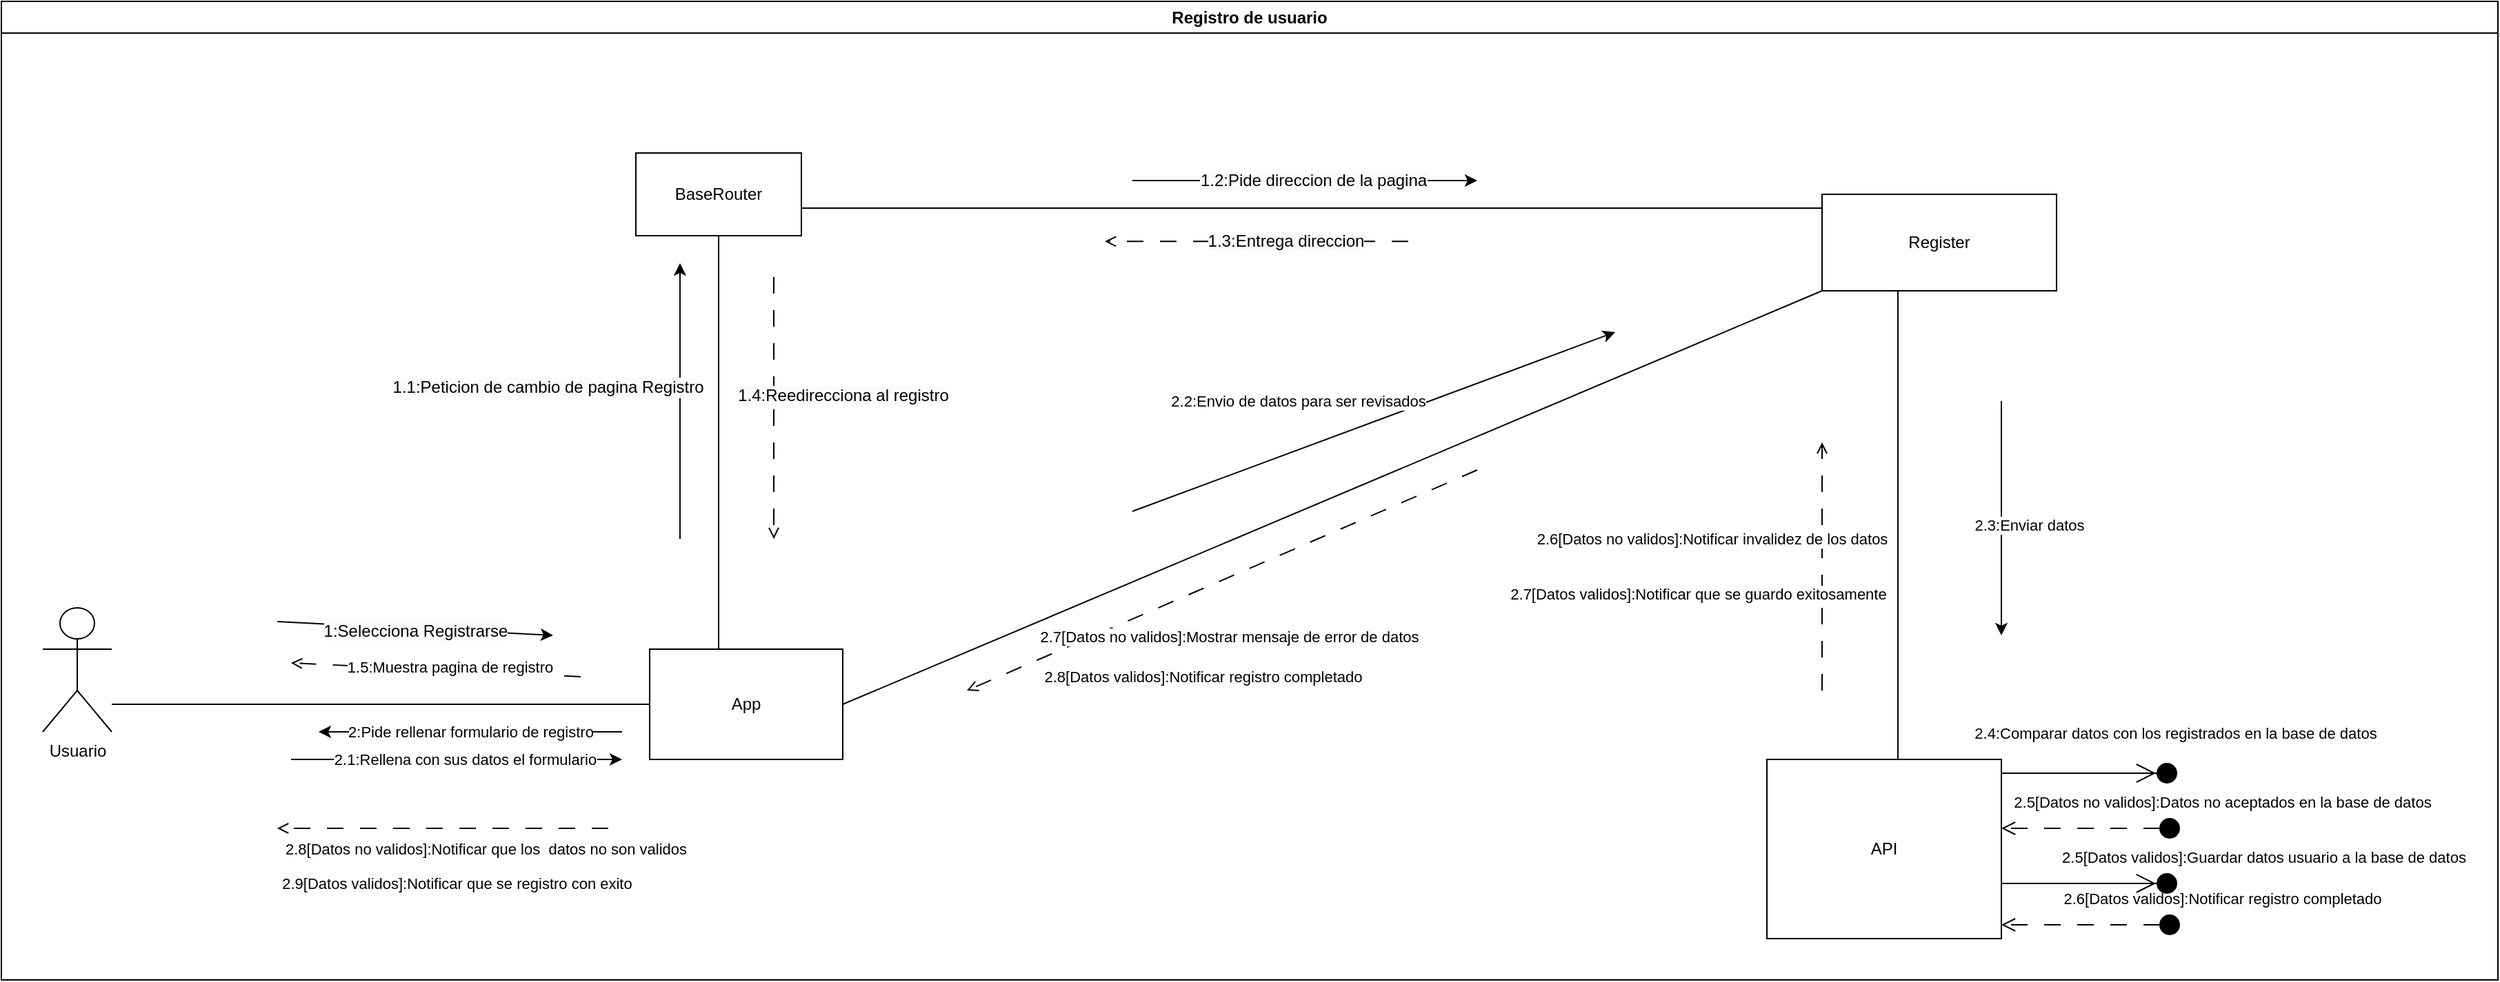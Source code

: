 <mxfile version="24.7.17">
  <diagram name="Página-1" id="HpcF04neRlfk61U_BmMo">
    <mxGraphModel dx="1600" dy="924" grid="1" gridSize="10" guides="1" tooltips="1" connect="1" arrows="1" fold="1" page="1" pageScale="1" pageWidth="827" pageHeight="1169" math="0" shadow="0">
      <root>
        <mxCell id="0" />
        <mxCell id="1" parent="0" />
        <mxCell id="HlTpHQT_LpQZvoVh_AyP-1" value="Registro de usuario" style="swimlane;whiteSpace=wrap;html=1;" vertex="1" parent="1">
          <mxGeometry x="24" y="50" width="1810" height="710" as="geometry" />
        </mxCell>
        <mxCell id="HlTpHQT_LpQZvoVh_AyP-2" style="edgeStyle=orthogonalEdgeStyle;rounded=0;orthogonalLoop=1;jettySize=auto;html=1;entryX=0;entryY=0.5;entryDx=0;entryDy=0;endArrow=none;endFill=0;" edge="1" parent="HlTpHQT_LpQZvoVh_AyP-1" source="HlTpHQT_LpQZvoVh_AyP-3" target="HlTpHQT_LpQZvoVh_AyP-7">
          <mxGeometry relative="1" as="geometry">
            <Array as="points">
              <mxPoint x="170" y="510" />
              <mxPoint x="170" y="510" />
            </Array>
          </mxGeometry>
        </mxCell>
        <mxCell id="HlTpHQT_LpQZvoVh_AyP-3" value="Usuario" style="shape=umlActor;verticalLabelPosition=bottom;verticalAlign=top;html=1;outlineConnect=0;" vertex="1" parent="HlTpHQT_LpQZvoVh_AyP-1">
          <mxGeometry x="30" y="440" width="50" height="90" as="geometry" />
        </mxCell>
        <mxCell id="HlTpHQT_LpQZvoVh_AyP-4" style="edgeStyle=orthogonalEdgeStyle;rounded=0;orthogonalLoop=1;jettySize=auto;html=1;endArrow=none;endFill=0;" edge="1" parent="HlTpHQT_LpQZvoVh_AyP-1" source="HlTpHQT_LpQZvoVh_AyP-5" target="HlTpHQT_LpQZvoVh_AyP-10">
          <mxGeometry relative="1" as="geometry">
            <Array as="points">
              <mxPoint x="850" y="150" />
              <mxPoint x="850" y="150" />
            </Array>
          </mxGeometry>
        </mxCell>
        <mxCell id="HlTpHQT_LpQZvoVh_AyP-5" value="BaseRouter" style="rounded=0;whiteSpace=wrap;html=1;" vertex="1" parent="HlTpHQT_LpQZvoVh_AyP-1">
          <mxGeometry x="460" y="110" width="120" height="60" as="geometry" />
        </mxCell>
        <mxCell id="HlTpHQT_LpQZvoVh_AyP-6" style="edgeStyle=orthogonalEdgeStyle;rounded=0;orthogonalLoop=1;jettySize=auto;html=1;endArrow=none;endFill=0;" edge="1" parent="HlTpHQT_LpQZvoVh_AyP-1" source="HlTpHQT_LpQZvoVh_AyP-7" target="HlTpHQT_LpQZvoVh_AyP-5">
          <mxGeometry relative="1" as="geometry">
            <Array as="points">
              <mxPoint x="520" y="360" />
              <mxPoint x="520" y="360" />
            </Array>
          </mxGeometry>
        </mxCell>
        <mxCell id="HlTpHQT_LpQZvoVh_AyP-7" value="App" style="rounded=0;whiteSpace=wrap;html=1;" vertex="1" parent="HlTpHQT_LpQZvoVh_AyP-1">
          <mxGeometry x="470" y="470" width="140" height="80" as="geometry" />
        </mxCell>
        <mxCell id="HlTpHQT_LpQZvoVh_AyP-8" value="API" style="rounded=0;whiteSpace=wrap;html=1;" vertex="1" parent="HlTpHQT_LpQZvoVh_AyP-1">
          <mxGeometry x="1280" y="550" width="170" height="130" as="geometry" />
        </mxCell>
        <mxCell id="HlTpHQT_LpQZvoVh_AyP-9" style="edgeStyle=orthogonalEdgeStyle;rounded=0;orthogonalLoop=1;jettySize=auto;html=1;endArrow=none;endFill=0;" edge="1" parent="HlTpHQT_LpQZvoVh_AyP-1" source="HlTpHQT_LpQZvoVh_AyP-10" target="HlTpHQT_LpQZvoVh_AyP-8">
          <mxGeometry relative="1" as="geometry">
            <Array as="points">
              <mxPoint x="1375" y="420" />
              <mxPoint x="1375" y="420" />
            </Array>
          </mxGeometry>
        </mxCell>
        <mxCell id="HlTpHQT_LpQZvoVh_AyP-10" value="Register" style="rounded=0;whiteSpace=wrap;html=1;" vertex="1" parent="HlTpHQT_LpQZvoVh_AyP-1">
          <mxGeometry x="1320" y="140" width="170" height="70" as="geometry" />
        </mxCell>
        <mxCell id="HlTpHQT_LpQZvoVh_AyP-11" value="" style="endArrow=classic;html=1;rounded=0;" edge="1" parent="HlTpHQT_LpQZvoVh_AyP-1">
          <mxGeometry width="50" height="50" relative="1" as="geometry">
            <mxPoint x="200" y="450" as="sourcePoint" />
            <mxPoint x="400" y="460" as="targetPoint" />
          </mxGeometry>
        </mxCell>
        <mxCell id="HlTpHQT_LpQZvoVh_AyP-12" value="&lt;span style=&quot;font-size: 12px; background-color: rgb(251, 251, 251);&quot;&gt;1:Selecciona Registrarse&lt;/span&gt;" style="edgeLabel;html=1;align=center;verticalAlign=middle;resizable=0;points=[];" vertex="1" connectable="0" parent="HlTpHQT_LpQZvoVh_AyP-11">
          <mxGeometry x="-0.107" y="-2" relative="1" as="geometry">
            <mxPoint x="10" as="offset" />
          </mxGeometry>
        </mxCell>
        <mxCell id="HlTpHQT_LpQZvoVh_AyP-13" value="" style="endArrow=open;html=1;rounded=0;endFill=0;dashed=1;dashPattern=12 12;" edge="1" parent="HlTpHQT_LpQZvoVh_AyP-1">
          <mxGeometry width="50" height="50" relative="1" as="geometry">
            <mxPoint x="420" y="490" as="sourcePoint" />
            <mxPoint x="210" y="480" as="targetPoint" />
          </mxGeometry>
        </mxCell>
        <mxCell id="HlTpHQT_LpQZvoVh_AyP-14" value="1.5:Muestra pagina de registro" style="edgeLabel;html=1;align=center;verticalAlign=middle;resizable=0;points=[];" vertex="1" connectable="0" parent="HlTpHQT_LpQZvoVh_AyP-13">
          <mxGeometry x="-0.083" y="-3" relative="1" as="geometry">
            <mxPoint x="1" as="offset" />
          </mxGeometry>
        </mxCell>
        <mxCell id="HlTpHQT_LpQZvoVh_AyP-15" value="" style="endArrow=classic;html=1;rounded=0;" edge="1" parent="HlTpHQT_LpQZvoVh_AyP-1">
          <mxGeometry width="50" height="50" relative="1" as="geometry">
            <mxPoint x="492" y="390" as="sourcePoint" />
            <mxPoint x="492" y="190" as="targetPoint" />
          </mxGeometry>
        </mxCell>
        <mxCell id="HlTpHQT_LpQZvoVh_AyP-16" value="&lt;span style=&quot;font-size: 12px; background-color: rgb(251, 251, 251);&quot;&gt;1.1:Peticion de cambio de pagina Registro&lt;/span&gt;" style="edgeLabel;html=1;align=center;verticalAlign=middle;resizable=0;points=[];" vertex="1" connectable="0" parent="HlTpHQT_LpQZvoVh_AyP-15">
          <mxGeometry x="0.001" y="2" relative="1" as="geometry">
            <mxPoint x="-94" y="-10" as="offset" />
          </mxGeometry>
        </mxCell>
        <mxCell id="HlTpHQT_LpQZvoVh_AyP-17" value="" style="endArrow=open;html=1;rounded=0;endFill=0;dashed=1;dashPattern=12 12;" edge="1" parent="HlTpHQT_LpQZvoVh_AyP-1">
          <mxGeometry width="50" height="50" relative="1" as="geometry">
            <mxPoint x="560" y="200" as="sourcePoint" />
            <mxPoint x="560" y="390" as="targetPoint" />
          </mxGeometry>
        </mxCell>
        <mxCell id="HlTpHQT_LpQZvoVh_AyP-18" value="&lt;span style=&quot;font-size: 12px; background-color: rgb(251, 251, 251);&quot;&gt;1.4:Reedirecciona al registro&lt;/span&gt;" style="edgeLabel;html=1;align=center;verticalAlign=middle;resizable=0;points=[];" vertex="1" connectable="0" parent="HlTpHQT_LpQZvoVh_AyP-17">
          <mxGeometry x="-0.085" y="-4" relative="1" as="geometry">
            <mxPoint x="54" y="-1" as="offset" />
          </mxGeometry>
        </mxCell>
        <mxCell id="HlTpHQT_LpQZvoVh_AyP-19" value="" style="endArrow=classic;html=1;rounded=0;" edge="1" parent="HlTpHQT_LpQZvoVh_AyP-1">
          <mxGeometry width="50" height="50" relative="1" as="geometry">
            <mxPoint x="820" y="130" as="sourcePoint" />
            <mxPoint x="1070" y="130" as="targetPoint" />
          </mxGeometry>
        </mxCell>
        <mxCell id="HlTpHQT_LpQZvoVh_AyP-20" value="&lt;span style=&quot;font-size: 12px; background-color: rgb(251, 251, 251);&quot;&gt;1.2:Pide direccion de la pagina&lt;/span&gt;" style="edgeLabel;html=1;align=center;verticalAlign=middle;resizable=0;points=[];" vertex="1" connectable="0" parent="HlTpHQT_LpQZvoVh_AyP-19">
          <mxGeometry x="0.563" y="-2" relative="1" as="geometry">
            <mxPoint x="-65" y="-2" as="offset" />
          </mxGeometry>
        </mxCell>
        <mxCell id="HlTpHQT_LpQZvoVh_AyP-21" value="" style="endArrow=classic;html=1;rounded=0;" edge="1" parent="HlTpHQT_LpQZvoVh_AyP-1">
          <mxGeometry width="50" height="50" relative="1" as="geometry">
            <mxPoint x="1450" y="290" as="sourcePoint" />
            <mxPoint x="1450" y="460" as="targetPoint" />
            <Array as="points" />
          </mxGeometry>
        </mxCell>
        <mxCell id="HlTpHQT_LpQZvoVh_AyP-22" value="2.3:Enviar datos" style="edgeLabel;html=1;align=center;verticalAlign=middle;resizable=0;points=[];" vertex="1" connectable="0" parent="HlTpHQT_LpQZvoVh_AyP-21">
          <mxGeometry x="0.174" y="2" relative="1" as="geometry">
            <mxPoint x="18" y="-10" as="offset" />
          </mxGeometry>
        </mxCell>
        <mxCell id="HlTpHQT_LpQZvoVh_AyP-23" value="" style="endArrow=open;html=1;rounded=0;endFill=0;dashed=1;dashPattern=12 12;" edge="1" parent="HlTpHQT_LpQZvoVh_AyP-1">
          <mxGeometry width="50" height="50" relative="1" as="geometry">
            <mxPoint x="1320" y="500" as="sourcePoint" />
            <mxPoint x="1320" y="320" as="targetPoint" />
          </mxGeometry>
        </mxCell>
        <mxCell id="HlTpHQT_LpQZvoVh_AyP-24" value="2.6[Datos no validos]:Notificar invalidez de los datos" style="edgeLabel;html=1;align=center;verticalAlign=middle;resizable=0;points=[];" vertex="1" connectable="0" parent="HlTpHQT_LpQZvoVh_AyP-23">
          <mxGeometry x="0.335" relative="1" as="geometry">
            <mxPoint x="-80" y="10" as="offset" />
          </mxGeometry>
        </mxCell>
        <mxCell id="HlTpHQT_LpQZvoVh_AyP-25" value="2.7[Datos validos]:Notificar que se guardo exitosamente" style="edgeLabel;html=1;align=center;verticalAlign=middle;resizable=0;points=[];" vertex="1" connectable="0" parent="HlTpHQT_LpQZvoVh_AyP-23">
          <mxGeometry x="-0.407" y="3" relative="1" as="geometry">
            <mxPoint x="-87" y="-17" as="offset" />
          </mxGeometry>
        </mxCell>
        <mxCell id="HlTpHQT_LpQZvoVh_AyP-26" value="" style="endArrow=open;html=1;rounded=0;endFill=0;dashed=1;dashPattern=12 12;" edge="1" parent="HlTpHQT_LpQZvoVh_AyP-1">
          <mxGeometry width="50" height="50" relative="1" as="geometry">
            <mxPoint x="1020" y="174.17" as="sourcePoint" />
            <mxPoint x="800" y="174.17" as="targetPoint" />
          </mxGeometry>
        </mxCell>
        <mxCell id="HlTpHQT_LpQZvoVh_AyP-27" value="&lt;span style=&quot;font-size: 12px; background-color: rgb(251, 251, 251);&quot;&gt;1.3:Entrega direccion&lt;/span&gt;" style="edgeLabel;html=1;align=center;verticalAlign=middle;resizable=0;points=[];" vertex="1" connectable="0" parent="HlTpHQT_LpQZvoVh_AyP-26">
          <mxGeometry x="0.103" y="-5" relative="1" as="geometry">
            <mxPoint x="32" y="5" as="offset" />
          </mxGeometry>
        </mxCell>
        <mxCell id="HlTpHQT_LpQZvoVh_AyP-28" value="" style="endArrow=none;html=1;rounded=0;entryX=0;entryY=1;entryDx=0;entryDy=0;exitX=1;exitY=0.5;exitDx=0;exitDy=0;endFill=0;" edge="1" parent="HlTpHQT_LpQZvoVh_AyP-1" source="HlTpHQT_LpQZvoVh_AyP-7" target="HlTpHQT_LpQZvoVh_AyP-10">
          <mxGeometry width="50" height="50" relative="1" as="geometry">
            <mxPoint x="650" y="450" as="sourcePoint" />
            <mxPoint x="830" y="340" as="targetPoint" />
          </mxGeometry>
        </mxCell>
        <mxCell id="HlTpHQT_LpQZvoVh_AyP-29" value="" style="endArrow=classic;html=1;rounded=0;" edge="1" parent="HlTpHQT_LpQZvoVh_AyP-1">
          <mxGeometry width="50" height="50" relative="1" as="geometry">
            <mxPoint x="820" y="370" as="sourcePoint" />
            <mxPoint x="1170" y="240" as="targetPoint" />
          </mxGeometry>
        </mxCell>
        <mxCell id="HlTpHQT_LpQZvoVh_AyP-30" value="2.2:Envio de datos para ser revisados" style="edgeLabel;html=1;align=center;verticalAlign=middle;resizable=0;points=[];" vertex="1" connectable="0" parent="HlTpHQT_LpQZvoVh_AyP-29">
          <mxGeometry x="-0.211" y="3" relative="1" as="geometry">
            <mxPoint x="-17" y="-26" as="offset" />
          </mxGeometry>
        </mxCell>
        <mxCell id="HlTpHQT_LpQZvoVh_AyP-31" value="" style="endArrow=open;html=1;rounded=0;endFill=0;dashed=1;dashPattern=12 12;" edge="1" parent="HlTpHQT_LpQZvoVh_AyP-1">
          <mxGeometry width="50" height="50" relative="1" as="geometry">
            <mxPoint x="1070" y="340" as="sourcePoint" />
            <mxPoint x="700" y="500" as="targetPoint" />
          </mxGeometry>
        </mxCell>
        <mxCell id="HlTpHQT_LpQZvoVh_AyP-32" value="2.7[Datos no validos]:Mostrar mensaje de error de datos" style="edgeLabel;html=1;align=center;verticalAlign=middle;resizable=0;points=[];" vertex="1" connectable="0" parent="HlTpHQT_LpQZvoVh_AyP-31">
          <mxGeometry x="0.426" y="-4" relative="1" as="geometry">
            <mxPoint x="85" y="10" as="offset" />
          </mxGeometry>
        </mxCell>
        <mxCell id="HlTpHQT_LpQZvoVh_AyP-33" value="2.8[Datos validos]:Notificar registro completado" style="edgeLabel;html=1;align=center;verticalAlign=middle;resizable=0;points=[];" vertex="1" connectable="0" parent="HlTpHQT_LpQZvoVh_AyP-31">
          <mxGeometry x="0.734" y="-1" relative="1" as="geometry">
            <mxPoint x="122" y="12" as="offset" />
          </mxGeometry>
        </mxCell>
        <mxCell id="HlTpHQT_LpQZvoVh_AyP-34" value="" style="endArrow=classic;html=1;rounded=0;" edge="1" parent="HlTpHQT_LpQZvoVh_AyP-1">
          <mxGeometry width="50" height="50" relative="1" as="geometry">
            <mxPoint x="450" y="530" as="sourcePoint" />
            <mxPoint x="230" y="530" as="targetPoint" />
          </mxGeometry>
        </mxCell>
        <mxCell id="HlTpHQT_LpQZvoVh_AyP-35" value="2:Pide rellenar formulario de registro" style="edgeLabel;html=1;align=center;verticalAlign=middle;resizable=0;points=[];" vertex="1" connectable="0" parent="HlTpHQT_LpQZvoVh_AyP-34">
          <mxGeometry x="-0.645" relative="1" as="geometry">
            <mxPoint x="-71" as="offset" />
          </mxGeometry>
        </mxCell>
        <mxCell id="HlTpHQT_LpQZvoVh_AyP-36" value="" style="endArrow=classic;html=1;rounded=0;" edge="1" parent="HlTpHQT_LpQZvoVh_AyP-1">
          <mxGeometry width="50" height="50" relative="1" as="geometry">
            <mxPoint x="210" y="550" as="sourcePoint" />
            <mxPoint x="450" y="550" as="targetPoint" />
          </mxGeometry>
        </mxCell>
        <mxCell id="HlTpHQT_LpQZvoVh_AyP-37" value="2.1:Rellena con sus datos el formulario" style="edgeLabel;html=1;align=center;verticalAlign=middle;resizable=0;points=[];" vertex="1" connectable="0" parent="HlTpHQT_LpQZvoVh_AyP-36">
          <mxGeometry x="0.525" relative="1" as="geometry">
            <mxPoint x="-57" as="offset" />
          </mxGeometry>
        </mxCell>
        <mxCell id="HlTpHQT_LpQZvoVh_AyP-38" value="" style="endArrow=open;html=1;rounded=0;endFill=0;dashed=1;dashPattern=12 12;" edge="1" parent="HlTpHQT_LpQZvoVh_AyP-1">
          <mxGeometry width="50" height="50" relative="1" as="geometry">
            <mxPoint x="440" y="600" as="sourcePoint" />
            <mxPoint x="200" y="600" as="targetPoint" />
          </mxGeometry>
        </mxCell>
        <mxCell id="HlTpHQT_LpQZvoVh_AyP-39" value="2.8[Datos no validos]:Notificar que los&amp;nbsp; datos no son validos" style="edgeLabel;html=1;align=center;verticalAlign=middle;resizable=0;points=[];" vertex="1" connectable="0" parent="HlTpHQT_LpQZvoVh_AyP-38">
          <mxGeometry x="0.487" y="-5" relative="1" as="geometry">
            <mxPoint x="89" y="20" as="offset" />
          </mxGeometry>
        </mxCell>
        <mxCell id="HlTpHQT_LpQZvoVh_AyP-40" value="2.9[Datos validos]:Notificar que se registro con exito" style="edgeLabel;html=1;align=center;verticalAlign=middle;resizable=0;points=[];" vertex="1" connectable="0" parent="HlTpHQT_LpQZvoVh_AyP-38">
          <mxGeometry x="-0.251" y="-3" relative="1" as="geometry">
            <mxPoint x="-20" y="43" as="offset" />
          </mxGeometry>
        </mxCell>
        <mxCell id="HlTpHQT_LpQZvoVh_AyP-41" value="2.5[Datos no validos]:Datos no aceptados en la base de datos" style="html=1;verticalAlign=bottom;startArrow=circle;startFill=1;endArrow=open;startSize=6;endSize=8;curved=0;rounded=0;dashed=1;dashPattern=12 12;entryX=1;entryY=0;entryDx=0;entryDy=5;entryPerimeter=0;" edge="1" parent="HlTpHQT_LpQZvoVh_AyP-1">
          <mxGeometry x="-1" y="-32" width="80" relative="1" as="geometry">
            <mxPoint x="1580" y="600" as="sourcePoint" />
            <mxPoint x="1450" y="600" as="targetPoint" />
            <mxPoint x="30" y="22" as="offset" />
          </mxGeometry>
        </mxCell>
        <mxCell id="HlTpHQT_LpQZvoVh_AyP-42" value="2.6[Datos validos]:Notificar registro completado" style="html=1;verticalAlign=bottom;startArrow=circle;startFill=1;endArrow=open;startSize=6;endSize=8;curved=0;rounded=0;dashed=1;dashPattern=12 12;entryX=1;entryY=0;entryDx=0;entryDy=5;entryPerimeter=0;" edge="1" parent="HlTpHQT_LpQZvoVh_AyP-1">
          <mxGeometry x="-1" y="-32" width="80" relative="1" as="geometry">
            <mxPoint x="1580" y="670" as="sourcePoint" />
            <mxPoint x="1450" y="670" as="targetPoint" />
            <mxPoint x="30" y="22" as="offset" />
          </mxGeometry>
        </mxCell>
        <mxCell id="HlTpHQT_LpQZvoVh_AyP-43" value="" style="group" vertex="1" connectable="0" parent="1">
          <mxGeometry x="1474" y="610" width="120" as="geometry" />
        </mxCell>
        <mxCell id="HlTpHQT_LpQZvoVh_AyP-44" value="2.4:Comparar datos con los registrados en la base de datos" style="html=1;verticalAlign=bottom;startArrow=none;startFill=0;endArrow=oval;curved=0;rounded=0;endFill=1;targetPerimeterSpacing=2;endSize=14;" edge="1" parent="HlTpHQT_LpQZvoVh_AyP-43">
          <mxGeometry x="1" y="21" width="80" relative="1" as="geometry">
            <mxPoint as="sourcePoint" />
            <mxPoint x="120" as="targetPoint" />
            <mxPoint x="6" y="1" as="offset" />
            <Array as="points">
              <mxPoint x="56" />
            </Array>
          </mxGeometry>
        </mxCell>
        <mxCell id="HlTpHQT_LpQZvoVh_AyP-45" value="" style="endArrow=open;endFill=1;endSize=12;html=1;rounded=0;" edge="1" parent="HlTpHQT_LpQZvoVh_AyP-43">
          <mxGeometry width="160" relative="1" as="geometry">
            <mxPoint as="sourcePoint" />
            <mxPoint x="112" as="targetPoint" />
          </mxGeometry>
        </mxCell>
        <mxCell id="HlTpHQT_LpQZvoVh_AyP-46" value="" style="group" vertex="1" connectable="0" parent="1">
          <mxGeometry x="1474" y="690" width="120" as="geometry" />
        </mxCell>
        <mxCell id="HlTpHQT_LpQZvoVh_AyP-47" value="2.5[Datos validos]:Guardar datos usuario a la base de datos" style="html=1;verticalAlign=bottom;startArrow=none;startFill=0;endArrow=oval;curved=0;rounded=0;endFill=1;targetPerimeterSpacing=2;endSize=14;" edge="1" parent="HlTpHQT_LpQZvoVh_AyP-46">
          <mxGeometry x="1" y="71" width="80" relative="1" as="geometry">
            <mxPoint as="sourcePoint" />
            <mxPoint x="120" as="targetPoint" />
            <mxPoint x="70" y="61" as="offset" />
            <Array as="points">
              <mxPoint x="56" />
            </Array>
          </mxGeometry>
        </mxCell>
        <mxCell id="HlTpHQT_LpQZvoVh_AyP-48" value="" style="endArrow=open;endFill=1;endSize=12;html=1;rounded=0;" edge="1" parent="HlTpHQT_LpQZvoVh_AyP-46">
          <mxGeometry width="160" relative="1" as="geometry">
            <mxPoint as="sourcePoint" />
            <mxPoint x="112" as="targetPoint" />
          </mxGeometry>
        </mxCell>
      </root>
    </mxGraphModel>
  </diagram>
</mxfile>
